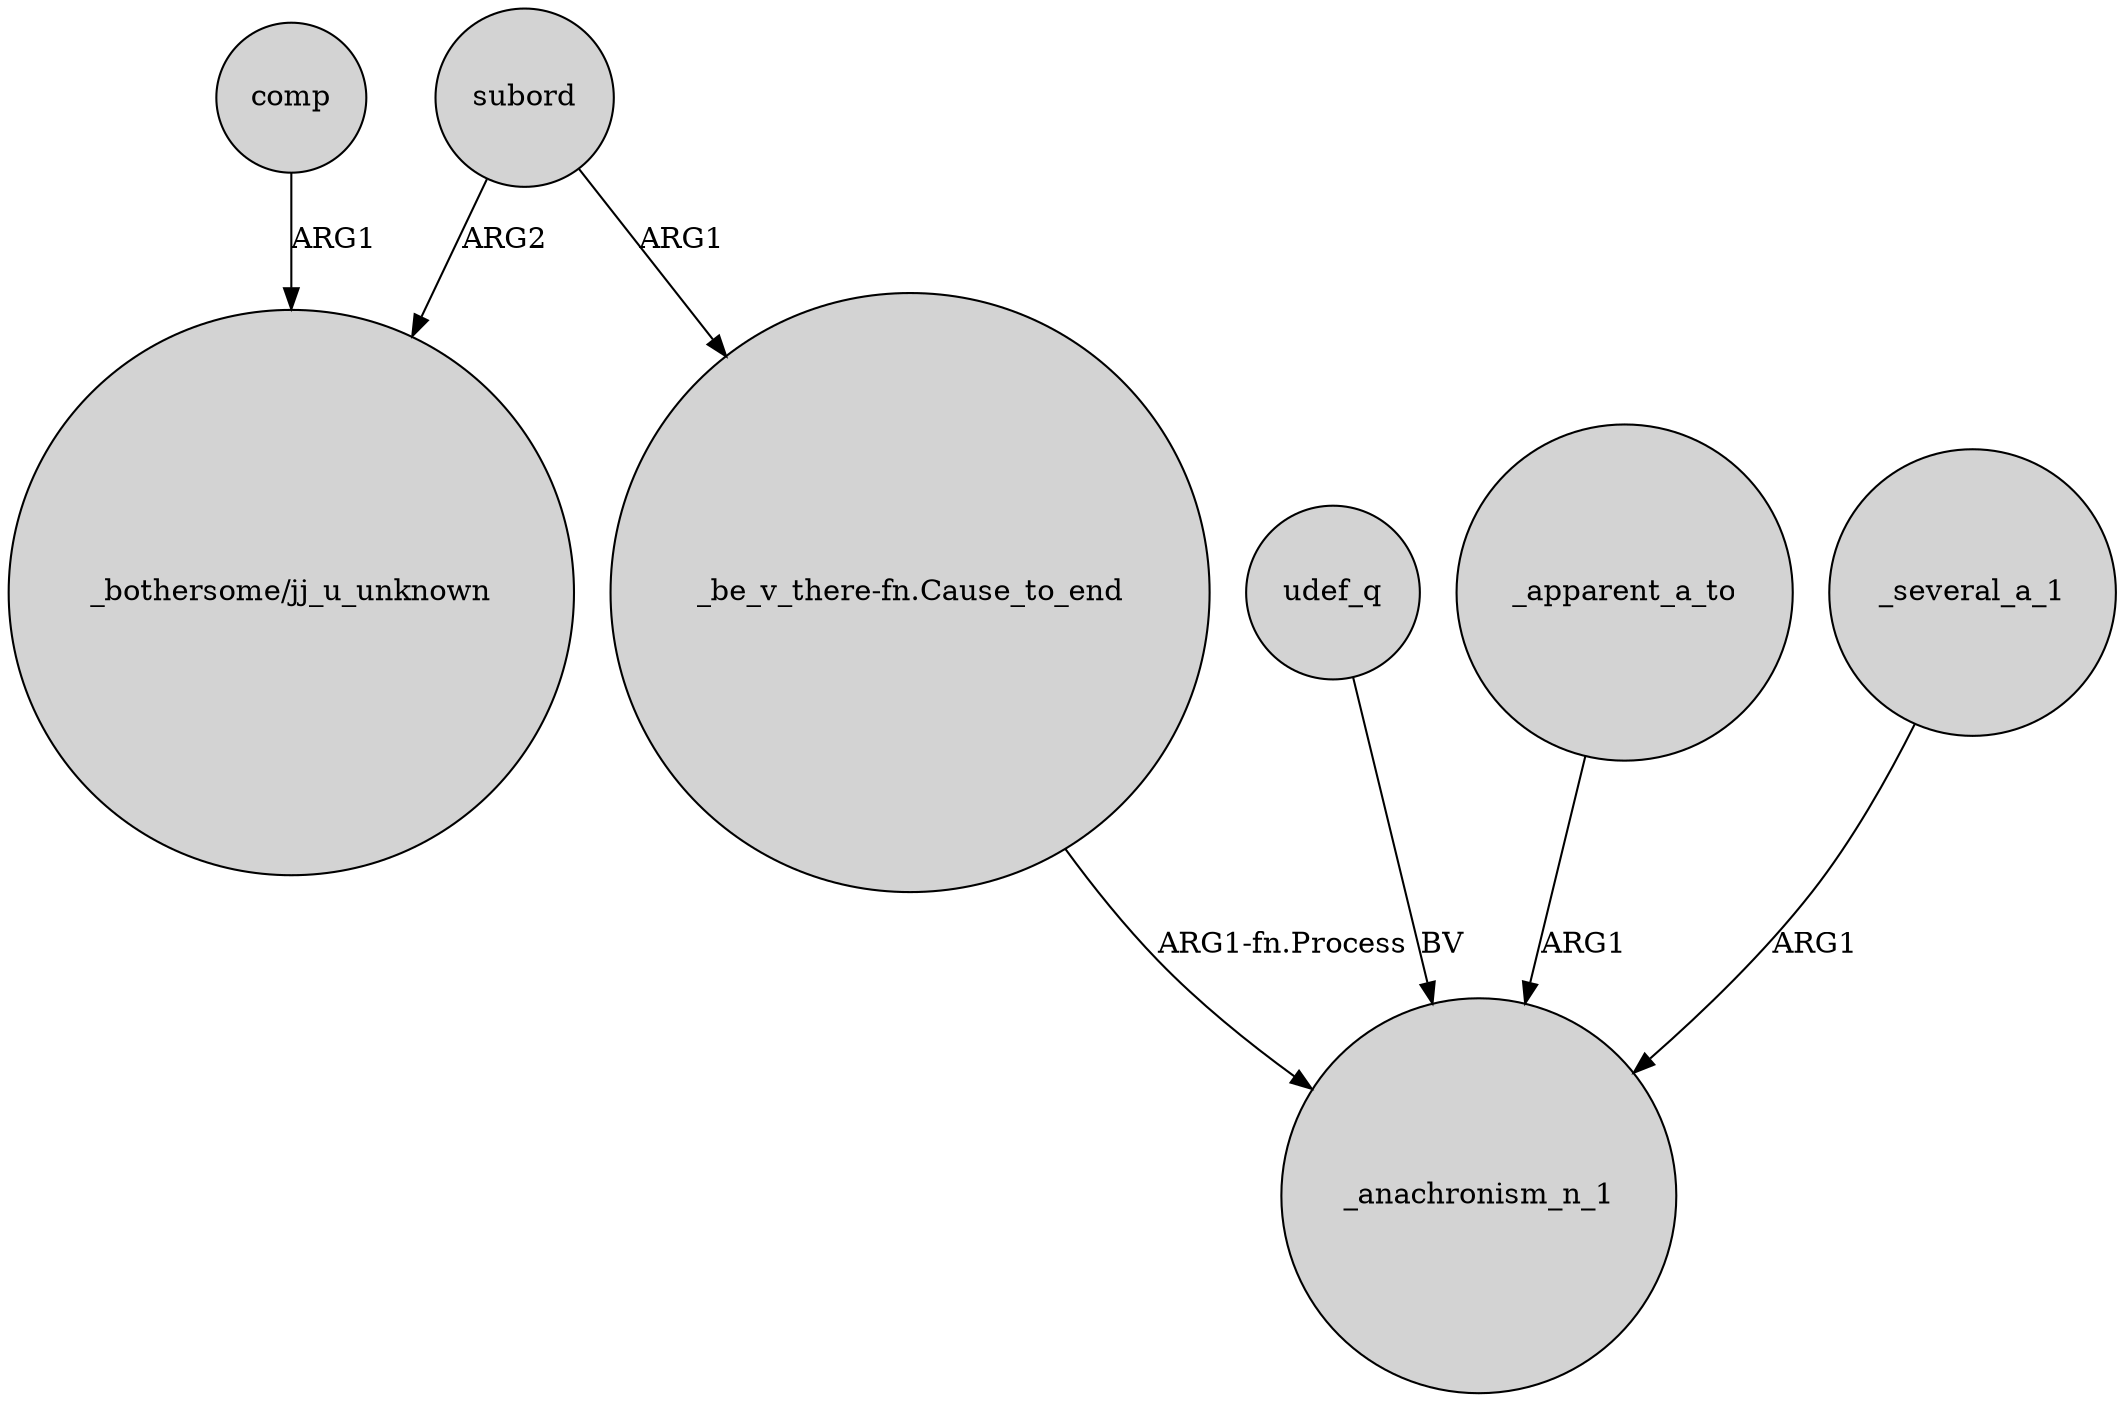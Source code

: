 digraph {
	node [shape=circle style=filled]
	comp -> "_bothersome/jj_u_unknown" [label=ARG1]
	udef_q -> _anachronism_n_1 [label=BV]
	"_be_v_there-fn.Cause_to_end" -> _anachronism_n_1 [label="ARG1-fn.Process"]
	subord -> "_bothersome/jj_u_unknown" [label=ARG2]
	subord -> "_be_v_there-fn.Cause_to_end" [label=ARG1]
	_apparent_a_to -> _anachronism_n_1 [label=ARG1]
	_several_a_1 -> _anachronism_n_1 [label=ARG1]
}
